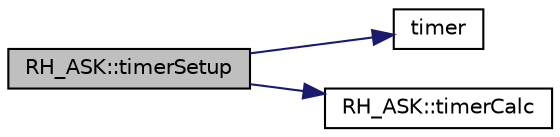 digraph "RH_ASK::timerSetup"
{
 // LATEX_PDF_SIZE
  edge [fontname="Helvetica",fontsize="10",labelfontname="Helvetica",labelfontsize="10"];
  node [fontname="Helvetica",fontsize="10",shape=record];
  rankdir="LR";
  Node1 [label="RH_ASK::timerSetup",height=0.2,width=0.4,color="black", fillcolor="grey75", style="filled", fontcolor="black",tooltip="Set up the timer and its interrutps so the interrupt handler is called at the right frequency."];
  Node1 -> Node2 [color="midnightblue",fontsize="10",style="solid",fontname="Helvetica"];
  Node2 [label="timer",height=0.2,width=0.4,color="black", fillcolor="white", style="filled",URL="$_r_h___a_s_k_8cpp.html#ae0248e282b7a9329d77d0ba8f744ef81",tooltip=" "];
  Node1 -> Node3 [color="midnightblue",fontsize="10",style="solid",fontname="Helvetica"];
  Node3 [label="RH_ASK::timerCalc",height=0.2,width=0.4,color="black", fillcolor="white", style="filled",URL="$class_r_h___a_s_k.html#a497874b78bb50113d46c3067f551b495",tooltip="Helper function for calculating timer ticks."];
}

